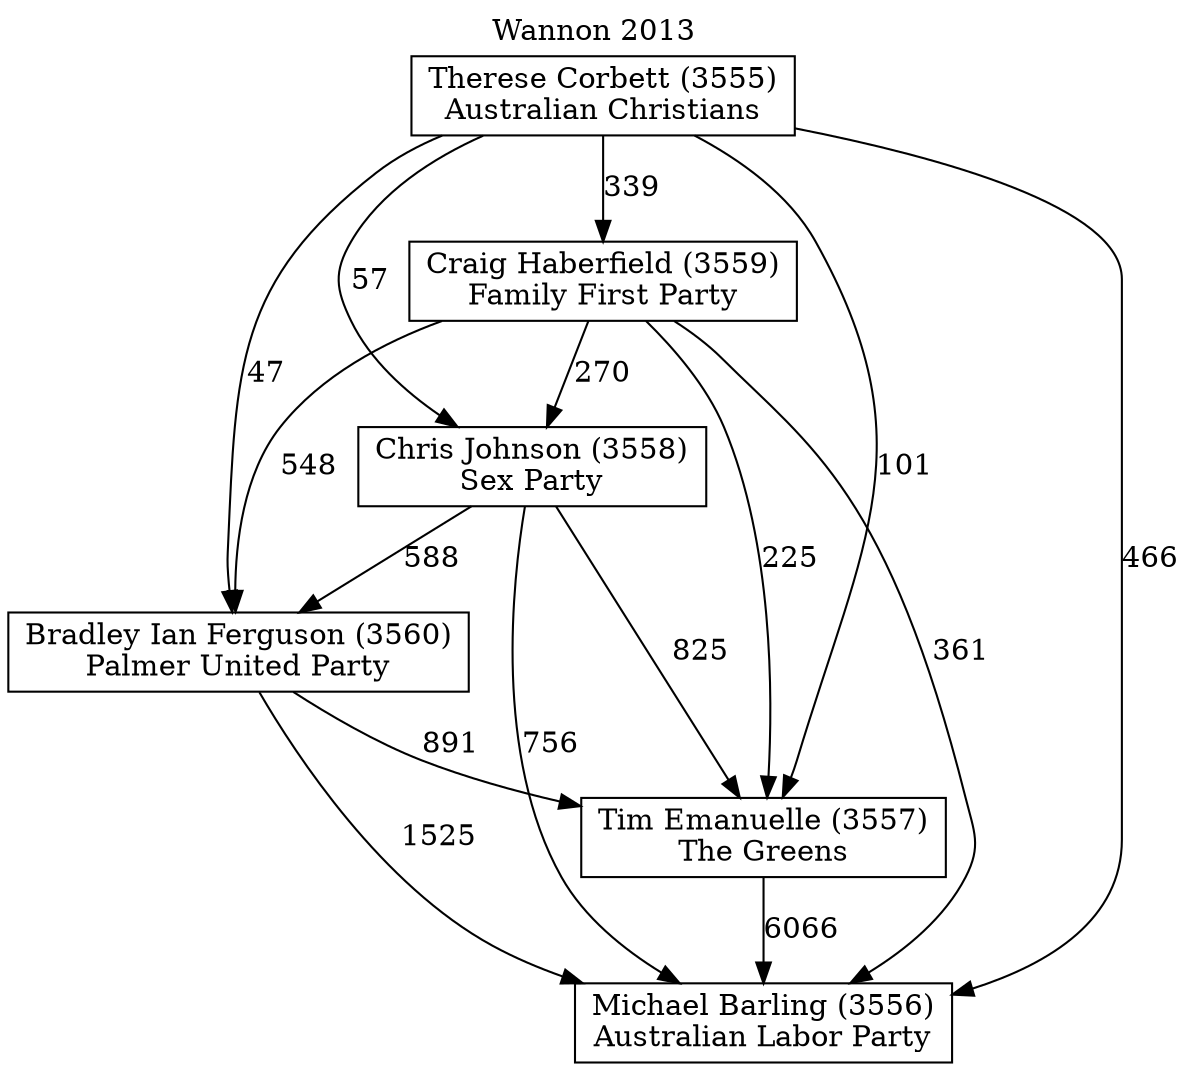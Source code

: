 // House preference flow
digraph "Michael Barling (3556)_Wannon_2013" {
	graph [label="Wannon 2013" labelloc=t mclimit=10]
	node [shape=box]
	"Bradley Ian Ferguson (3560)" [label="Bradley Ian Ferguson (3560)
Palmer United Party"]
	"Chris Johnson (3558)" [label="Chris Johnson (3558)
Sex Party"]
	"Craig Haberfield (3559)" [label="Craig Haberfield (3559)
Family First Party"]
	"Michael Barling (3556)" [label="Michael Barling (3556)
Australian Labor Party"]
	"Therese Corbett (3555)" [label="Therese Corbett (3555)
Australian Christians"]
	"Tim Emanuelle (3557)" [label="Tim Emanuelle (3557)
The Greens"]
	"Bradley Ian Ferguson (3560)" -> "Michael Barling (3556)" [label=1525]
	"Bradley Ian Ferguson (3560)" -> "Tim Emanuelle (3557)" [label=891]
	"Chris Johnson (3558)" -> "Bradley Ian Ferguson (3560)" [label=588]
	"Chris Johnson (3558)" -> "Michael Barling (3556)" [label=756]
	"Chris Johnson (3558)" -> "Tim Emanuelle (3557)" [label=825]
	"Craig Haberfield (3559)" -> "Bradley Ian Ferguson (3560)" [label=548]
	"Craig Haberfield (3559)" -> "Chris Johnson (3558)" [label=270]
	"Craig Haberfield (3559)" -> "Michael Barling (3556)" [label=361]
	"Craig Haberfield (3559)" -> "Tim Emanuelle (3557)" [label=225]
	"Therese Corbett (3555)" -> "Bradley Ian Ferguson (3560)" [label=47]
	"Therese Corbett (3555)" -> "Chris Johnson (3558)" [label=57]
	"Therese Corbett (3555)" -> "Craig Haberfield (3559)" [label=339]
	"Therese Corbett (3555)" -> "Michael Barling (3556)" [label=466]
	"Therese Corbett (3555)" -> "Tim Emanuelle (3557)" [label=101]
	"Tim Emanuelle (3557)" -> "Michael Barling (3556)" [label=6066]
}
